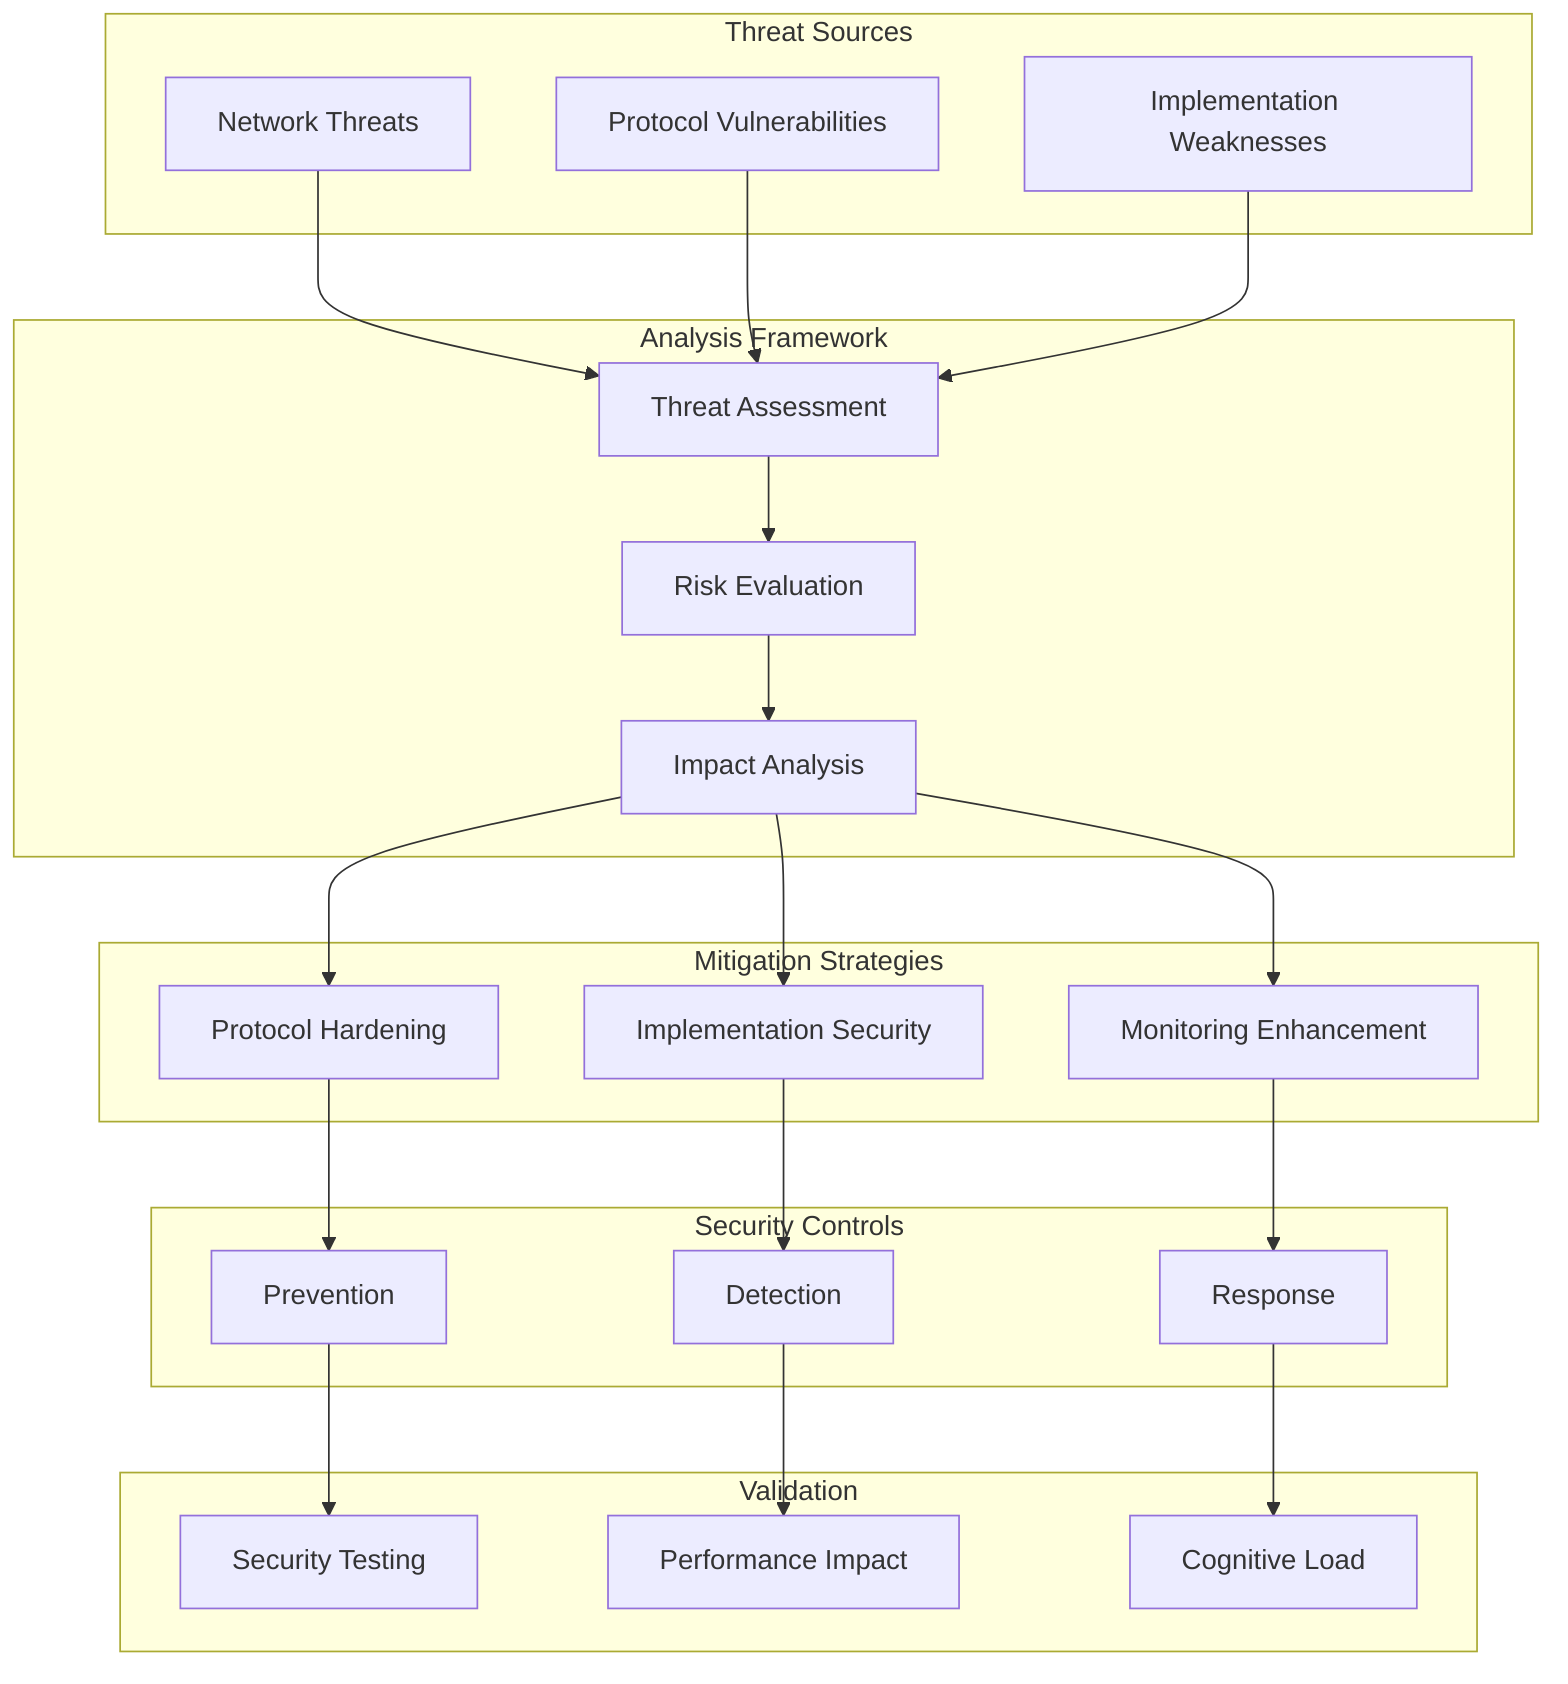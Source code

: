 flowchart TD
    subgraph "Threat Sources"
        A[Network Threats]
        B[Protocol Vulnerabilities]
        C[Implementation Weaknesses]
    end

    subgraph "Analysis Framework"
        D[Threat Assessment]
        E[Risk Evaluation]
        F[Impact Analysis]
    end

    subgraph "Mitigation Strategies"
        G[Protocol Hardening]
        H[Implementation Security]
        I[Monitoring Enhancement]
    end

    A --> D
    B --> D
    C --> D
    D --> E
    E --> F
    F --> G
    F --> H
    F --> I

    subgraph "Security Controls"
        J[Prevention]
        K[Detection]
        L[Response]
    end

    G --> J
    H --> K
    I --> L

    subgraph "Validation"
        M[Security Testing]
        N[Performance Impact]
        O[Cognitive Load]
    end

    J --> M
    K --> N
    L --> O